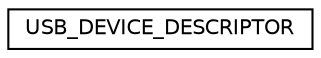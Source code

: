 digraph "Graphical Class Hierarchy"
{
  edge [fontname="Helvetica",fontsize="10",labelfontname="Helvetica",labelfontsize="10"];
  node [fontname="Helvetica",fontsize="10",shape=record];
  rankdir="LR";
  Node1 [label="USB_DEVICE_DESCRIPTOR",height=0.2,width=0.4,color="black", fillcolor="white", style="filled",URL="$struct_u_s_b___d_e_v_i_c_e___d_e_s_c_r_i_p_t_o_r.html"];
}
